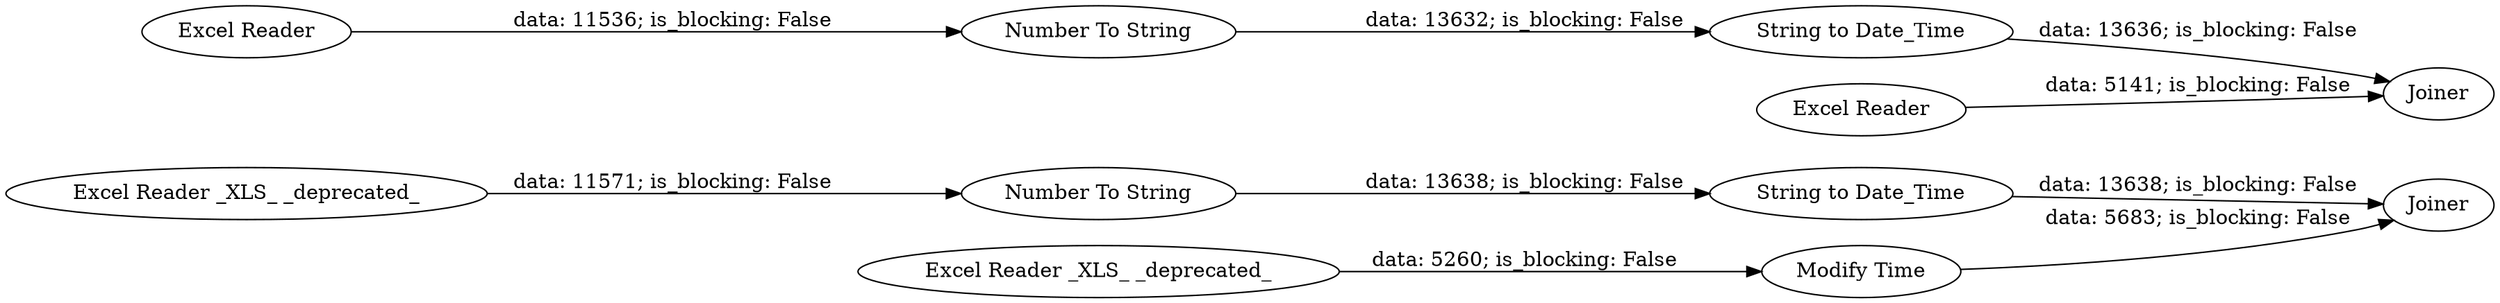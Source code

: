 digraph {
	"7150933567756263996_3" [label="Excel Reader _XLS_ _deprecated_"]
	"7150933567756263996_66" [label="String to Date_Time"]
	"7150933567756263996_68" [label="Modify Time"]
	"7150933567756263996_2" [label="Excel Reader _XLS_ _deprecated_"]
	"7150933567756263996_70" [label="Number To String"]
	"7150933567756263996_72" [label=Joiner]
	"7150933567756263996_77" [label="Excel Reader"]
	"7150933567756263996_78" [label="Number To String"]
	"7150933567756263996_79" [label="String to Date_Time"]
	"7150933567756263996_81" [label=Joiner]
	"7150933567756263996_80" [label="Excel Reader"]
	"7150933567756263996_78" -> "7150933567756263996_79" [label="data: 13632; is_blocking: False"]
	"7150933567756263996_3" -> "7150933567756263996_70" [label="data: 11571; is_blocking: False"]
	"7150933567756263996_79" -> "7150933567756263996_81" [label="data: 13636; is_blocking: False"]
	"7150933567756263996_68" -> "7150933567756263996_72" [label="data: 5683; is_blocking: False"]
	"7150933567756263996_70" -> "7150933567756263996_66" [label="data: 13638; is_blocking: False"]
	"7150933567756263996_77" -> "7150933567756263996_78" [label="data: 11536; is_blocking: False"]
	"7150933567756263996_80" -> "7150933567756263996_81" [label="data: 5141; is_blocking: False"]
	"7150933567756263996_2" -> "7150933567756263996_68" [label="data: 5260; is_blocking: False"]
	"7150933567756263996_66" -> "7150933567756263996_72" [label="data: 13638; is_blocking: False"]
	rankdir=LR
}
